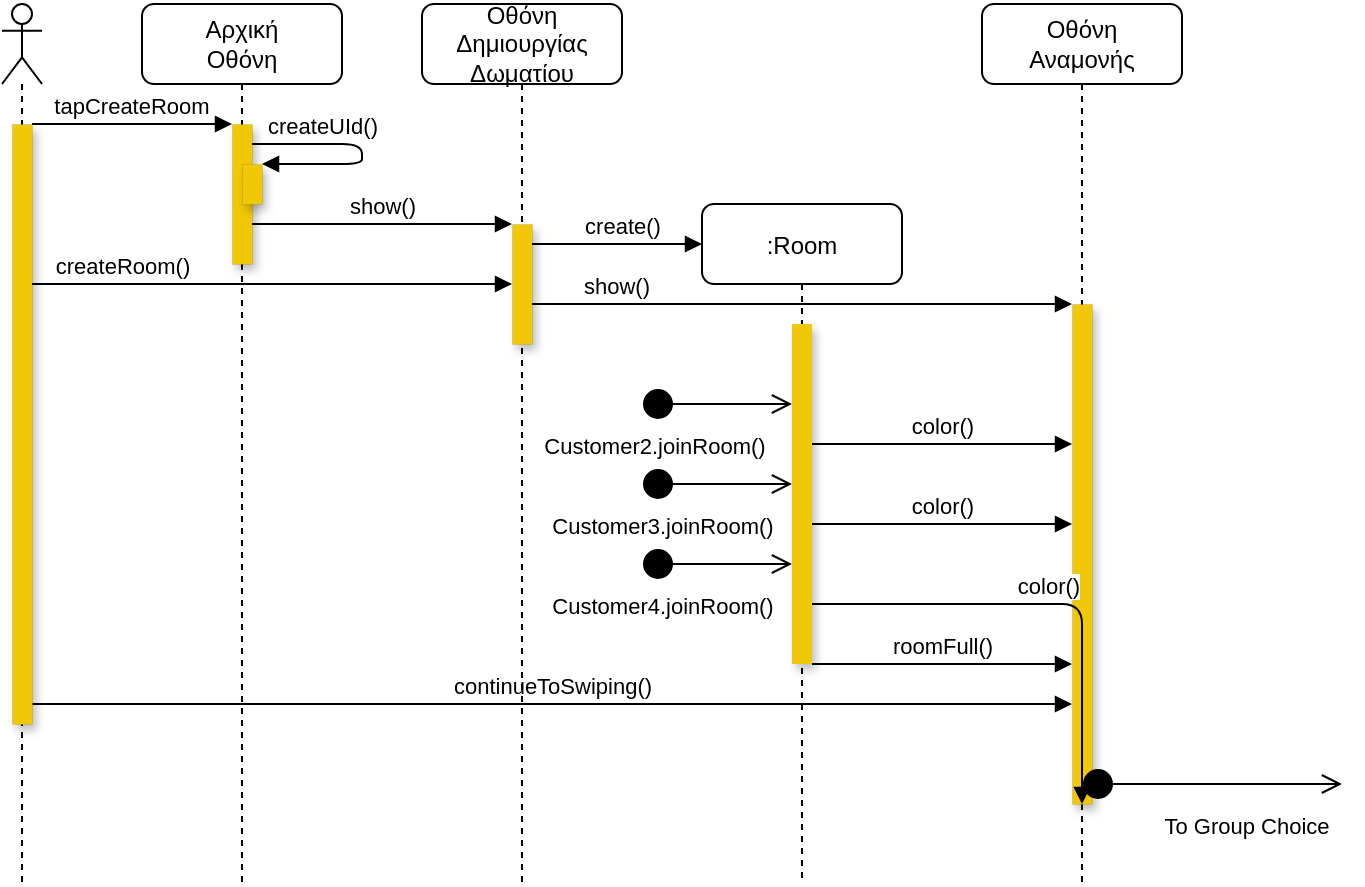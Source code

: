 <mxfile version="18.0.3"><diagram id="_NEF_zK0TXl3RWh3A6Ux" name="Page-1"><mxGraphModel dx="1021" dy="545" grid="1" gridSize="10" guides="1" tooltips="1" connect="1" arrows="1" fold="1" page="1" pageScale="1" pageWidth="850" pageHeight="1100" math="0" shadow="0"><root><mxCell id="0"/><mxCell id="1" parent="0"/><mxCell id="Nv1Epv4LSP-51_2N3wgr-3" value=":Room" style="shape=umlLifeline;perimeter=lifelinePerimeter;container=1;collapsible=0;recursiveResize=0;rounded=1;shadow=0;strokeWidth=1;" vertex="1" parent="1"><mxGeometry x="440" y="220" width="100" height="340" as="geometry"/></mxCell><mxCell id="Nv1Epv4LSP-51_2N3wgr-4" value="" style="points=[];perimeter=orthogonalPerimeter;rounded=0;shadow=1;strokeWidth=1;fillColor=#F0C808;strokeColor=none;" vertex="1" parent="Nv1Epv4LSP-51_2N3wgr-3"><mxGeometry x="45" y="60" width="10" height="170" as="geometry"/></mxCell><mxCell id="Nv1Epv4LSP-51_2N3wgr-7" value="tapCreateRoom" style="verticalAlign=bottom;endArrow=block;shadow=0;strokeWidth=1;" edge="1" parent="1" source="Nv1Epv4LSP-51_2N3wgr-2" target="Nv1Epv4LSP-51_2N3wgr-16"><mxGeometry relative="1" as="geometry"><mxPoint x="250" y="280" as="sourcePoint"/><mxPoint x="160" y="180" as="targetPoint"/><Array as="points"><mxPoint x="140" y="180"/></Array></mxGeometry></mxCell><mxCell id="Nv1Epv4LSP-51_2N3wgr-11" value="Customer2.joinRoom()" style="html=1;verticalAlign=bottom;startArrow=circle;startFill=1;endArrow=open;startSize=6;endSize=8;rounded=0;shadow=0;" edge="1" parent="1" target="Nv1Epv4LSP-51_2N3wgr-4"><mxGeometry x="-0.852" y="-30" width="80" relative="1" as="geometry"><mxPoint x="410" y="320" as="sourcePoint"/><mxPoint x="470" y="320" as="targetPoint"/><Array as="points"/><mxPoint as="offset"/></mxGeometry></mxCell><mxCell id="Nv1Epv4LSP-51_2N3wgr-12" value="continueToSwiping()" style="html=1;verticalAlign=bottom;endArrow=block;rounded=0;shadow=0;" edge="1" parent="1" source="Nv1Epv4LSP-51_2N3wgr-2" target="Nv1Epv4LSP-51_2N3wgr-35"><mxGeometry width="80" relative="1" as="geometry"><mxPoint x="160" y="380" as="sourcePoint"/><mxPoint x="160" y="400" as="targetPoint"/><Array as="points"><mxPoint x="130" y="470"/></Array></mxGeometry></mxCell><mxCell id="Nv1Epv4LSP-51_2N3wgr-13" value="" style="shape=umlLifeline;participant=umlActor;perimeter=lifelinePerimeter;whiteSpace=wrap;html=1;container=1;collapsible=0;recursiveResize=0;verticalAlign=top;spacingTop=36;outlineConnect=0;" vertex="1" parent="1"><mxGeometry x="90" y="120" width="20" height="440" as="geometry"/></mxCell><mxCell id="Nv1Epv4LSP-51_2N3wgr-2" value="" style="points=[];perimeter=orthogonalPerimeter;rounded=0;shadow=1;strokeWidth=0;fillColor=#F0C808;strokeColor=default;dashed=1;dashPattern=1 4;" vertex="1" parent="Nv1Epv4LSP-51_2N3wgr-13"><mxGeometry x="5" y="60" width="10" height="300" as="geometry"/></mxCell><mxCell id="Nv1Epv4LSP-51_2N3wgr-15" value="Αρχική&lt;br&gt;Οθόνη" style="shape=umlLifeline;perimeter=lifelinePerimeter;whiteSpace=wrap;html=1;container=1;collapsible=0;recursiveResize=0;outlineConnect=0;glass=0;rounded=1;" vertex="1" parent="1"><mxGeometry x="160" y="120" width="100" height="440" as="geometry"/></mxCell><mxCell id="Nv1Epv4LSP-51_2N3wgr-16" value="" style="html=1;points=[];perimeter=orthogonalPerimeter;fillColor=#F0C808;strokeColor=default;shadow=1;dashed=1;dashPattern=1 4;strokeWidth=0;" vertex="1" parent="Nv1Epv4LSP-51_2N3wgr-15"><mxGeometry x="45" y="60" width="10" height="70" as="geometry"/></mxCell><mxCell id="Nv1Epv4LSP-51_2N3wgr-17" value="" style="html=1;points=[];perimeter=orthogonalPerimeter;fillColor=#F0C808;strokeColor=default;shadow=1;strokeWidth=0;dashed=1;dashPattern=1 4;" vertex="1" parent="Nv1Epv4LSP-51_2N3wgr-15"><mxGeometry x="50" y="80" width="10" height="20" as="geometry"/></mxCell><mxCell id="Nv1Epv4LSP-51_2N3wgr-18" value="createUId()" style="html=1;verticalAlign=bottom;endArrow=block;rounded=1;" edge="1" parent="Nv1Epv4LSP-51_2N3wgr-15" source="Nv1Epv4LSP-51_2N3wgr-16" target="Nv1Epv4LSP-51_2N3wgr-17"><mxGeometry x="-0.391" width="80" relative="1" as="geometry"><mxPoint x="70" y="70" as="sourcePoint"/><mxPoint x="120" y="110" as="targetPoint"/><Array as="points"><mxPoint x="110" y="70"/><mxPoint x="110" y="80"/></Array><mxPoint as="offset"/></mxGeometry></mxCell><mxCell id="Nv1Epv4LSP-51_2N3wgr-19" value="Οθόνη Δημιουργίας&lt;br&gt;Δωματίου" style="shape=umlLifeline;perimeter=lifelinePerimeter;whiteSpace=wrap;html=1;container=1;collapsible=0;recursiveResize=0;outlineConnect=0;rounded=1;" vertex="1" parent="1"><mxGeometry x="300" y="120" width="100" height="440" as="geometry"/></mxCell><mxCell id="Nv1Epv4LSP-51_2N3wgr-20" value="" style="html=1;points=[];perimeter=orthogonalPerimeter;fillColor=#F0C808;strokeColor=default;shadow=1;dashed=1;dashPattern=1 4;strokeWidth=0;" vertex="1" parent="Nv1Epv4LSP-51_2N3wgr-19"><mxGeometry x="45" y="110" width="10" height="60" as="geometry"/></mxCell><mxCell id="Nv1Epv4LSP-51_2N3wgr-23" value="show()" style="html=1;verticalAlign=bottom;endArrow=block;rounded=1;" edge="1" parent="1" source="Nv1Epv4LSP-51_2N3wgr-16" target="Nv1Epv4LSP-51_2N3wgr-20"><mxGeometry width="80" relative="1" as="geometry"><mxPoint x="220" y="230" as="sourcePoint"/><mxPoint x="300" y="230" as="targetPoint"/><Array as="points"><mxPoint x="280" y="230"/></Array></mxGeometry></mxCell><mxCell id="Nv1Epv4LSP-51_2N3wgr-24" value="createRoom()" style="html=1;verticalAlign=bottom;endArrow=block;rounded=1;" edge="1" parent="1" source="Nv1Epv4LSP-51_2N3wgr-2" target="Nv1Epv4LSP-51_2N3wgr-20"><mxGeometry x="-0.625" width="80" relative="1" as="geometry"><mxPoint x="120" y="260" as="sourcePoint"/><mxPoint x="250" y="260" as="targetPoint"/><Array as="points"><mxPoint x="185" y="260"/></Array><mxPoint as="offset"/></mxGeometry></mxCell><mxCell id="Nv1Epv4LSP-51_2N3wgr-25" value="create()" style="html=1;verticalAlign=bottom;endArrow=block;rounded=1;" edge="1" parent="1" source="Nv1Epv4LSP-51_2N3wgr-20"><mxGeometry x="0.059" width="80" relative="1" as="geometry"><mxPoint x="360" y="240" as="sourcePoint"/><mxPoint x="440" y="240" as="targetPoint"/><Array as="points"/><mxPoint as="offset"/></mxGeometry></mxCell><mxCell id="Nv1Epv4LSP-51_2N3wgr-26" value="Customer3.joinRoom()" style="html=1;verticalAlign=bottom;startArrow=circle;startFill=1;endArrow=open;startSize=6;endSize=8;rounded=0;shadow=0;" edge="1" parent="1" target="Nv1Epv4LSP-51_2N3wgr-4"><mxGeometry x="-0.733" y="-30" width="80" relative="1" as="geometry"><mxPoint x="410" y="360" as="sourcePoint"/><mxPoint x="505" y="370" as="targetPoint"/><Array as="points"/><mxPoint as="offset"/></mxGeometry></mxCell><mxCell id="Nv1Epv4LSP-51_2N3wgr-27" value="Customer4.joinRoom()" style="html=1;verticalAlign=bottom;startArrow=circle;startFill=1;endArrow=open;startSize=6;endSize=8;rounded=0;shadow=0;" edge="1" parent="1" target="Nv1Epv4LSP-51_2N3wgr-4"><mxGeometry x="-0.733" y="-30" width="80" relative="1" as="geometry"><mxPoint x="410" y="400" as="sourcePoint"/><mxPoint x="450" y="400" as="targetPoint"/><Array as="points"/><mxPoint as="offset"/></mxGeometry></mxCell><mxCell id="Nv1Epv4LSP-51_2N3wgr-34" value="Οθόνη&lt;br&gt;Αναμονής" style="shape=umlLifeline;perimeter=lifelinePerimeter;whiteSpace=wrap;html=1;container=1;collapsible=0;recursiveResize=0;outlineConnect=0;rounded=1;" vertex="1" parent="1"><mxGeometry x="580" y="120" width="100" height="440" as="geometry"/></mxCell><mxCell id="Nv1Epv4LSP-51_2N3wgr-35" value="" style="html=1;points=[];perimeter=orthogonalPerimeter;fillColor=#F0C808;strokeColor=default;shadow=1;dashed=1;dashPattern=1 4;strokeWidth=0;" vertex="1" parent="Nv1Epv4LSP-51_2N3wgr-34"><mxGeometry x="45" y="150" width="10" height="250" as="geometry"/></mxCell><mxCell id="Nv1Epv4LSP-51_2N3wgr-38" value="show()" style="html=1;verticalAlign=bottom;endArrow=block;rounded=1;" edge="1" parent="1" source="Nv1Epv4LSP-51_2N3wgr-20" target="Nv1Epv4LSP-51_2N3wgr-35"><mxGeometry x="-0.694" width="80" relative="1" as="geometry"><mxPoint x="450" y="330" as="sourcePoint"/><mxPoint x="530" y="330" as="targetPoint"/><Array as="points"><mxPoint x="470" y="270"/></Array><mxPoint as="offset"/></mxGeometry></mxCell><mxCell id="Nv1Epv4LSP-51_2N3wgr-39" value="To Group Choice" style="html=1;verticalAlign=bottom;startArrow=circle;startFill=1;endArrow=open;startSize=6;endSize=8;rounded=0;shadow=0;labelBorderColor=none;" edge="1" parent="1" source="Nv1Epv4LSP-51_2N3wgr-34"><mxGeometry x="0.25" y="-30" width="80" relative="1" as="geometry"><mxPoint x="720" y="510" as="sourcePoint"/><mxPoint x="760" y="510" as="targetPoint"/><Array as="points"/><mxPoint as="offset"/></mxGeometry></mxCell><mxCell id="Nv1Epv4LSP-51_2N3wgr-41" value="color()" style="html=1;verticalAlign=bottom;endArrow=block;rounded=1;" edge="1" parent="1" source="Nv1Epv4LSP-51_2N3wgr-4" target="Nv1Epv4LSP-51_2N3wgr-35"><mxGeometry width="80" relative="1" as="geometry"><mxPoint x="440" y="390" as="sourcePoint"/><mxPoint x="520" y="390" as="targetPoint"/><Array as="points"><mxPoint x="610" y="340"/></Array></mxGeometry></mxCell><mxCell id="Nv1Epv4LSP-51_2N3wgr-44" value="color()" style="html=1;verticalAlign=bottom;endArrow=block;rounded=1;" edge="1" parent="1" source="Nv1Epv4LSP-51_2N3wgr-4" target="Nv1Epv4LSP-51_2N3wgr-35"><mxGeometry width="80" relative="1" as="geometry"><mxPoint x="505" y="350" as="sourcePoint"/><mxPoint x="685" y="350" as="targetPoint"/><Array as="points"><mxPoint x="620" y="380"/></Array></mxGeometry></mxCell><mxCell id="Nv1Epv4LSP-51_2N3wgr-45" value="color()" style="html=1;verticalAlign=bottom;endArrow=block;rounded=1;" edge="1" parent="1" source="Nv1Epv4LSP-51_2N3wgr-4" target="Nv1Epv4LSP-51_2N3wgr-35"><mxGeometry width="80" relative="1" as="geometry"><mxPoint x="515" y="360" as="sourcePoint"/><mxPoint x="695" y="360" as="targetPoint"/><Array as="points"><mxPoint x="590" y="420"/><mxPoint x="630" y="420"/></Array></mxGeometry></mxCell><mxCell id="Nv1Epv4LSP-51_2N3wgr-46" value="roomFull()" style="html=1;verticalAlign=bottom;endArrow=block;rounded=1;" edge="1" parent="1" source="Nv1Epv4LSP-51_2N3wgr-4" target="Nv1Epv4LSP-51_2N3wgr-35"><mxGeometry width="80" relative="1" as="geometry"><mxPoint x="500" y="450" as="sourcePoint"/><mxPoint x="580" y="450" as="targetPoint"/><Array as="points"><mxPoint x="540" y="450"/></Array></mxGeometry></mxCell></root></mxGraphModel></diagram></mxfile>